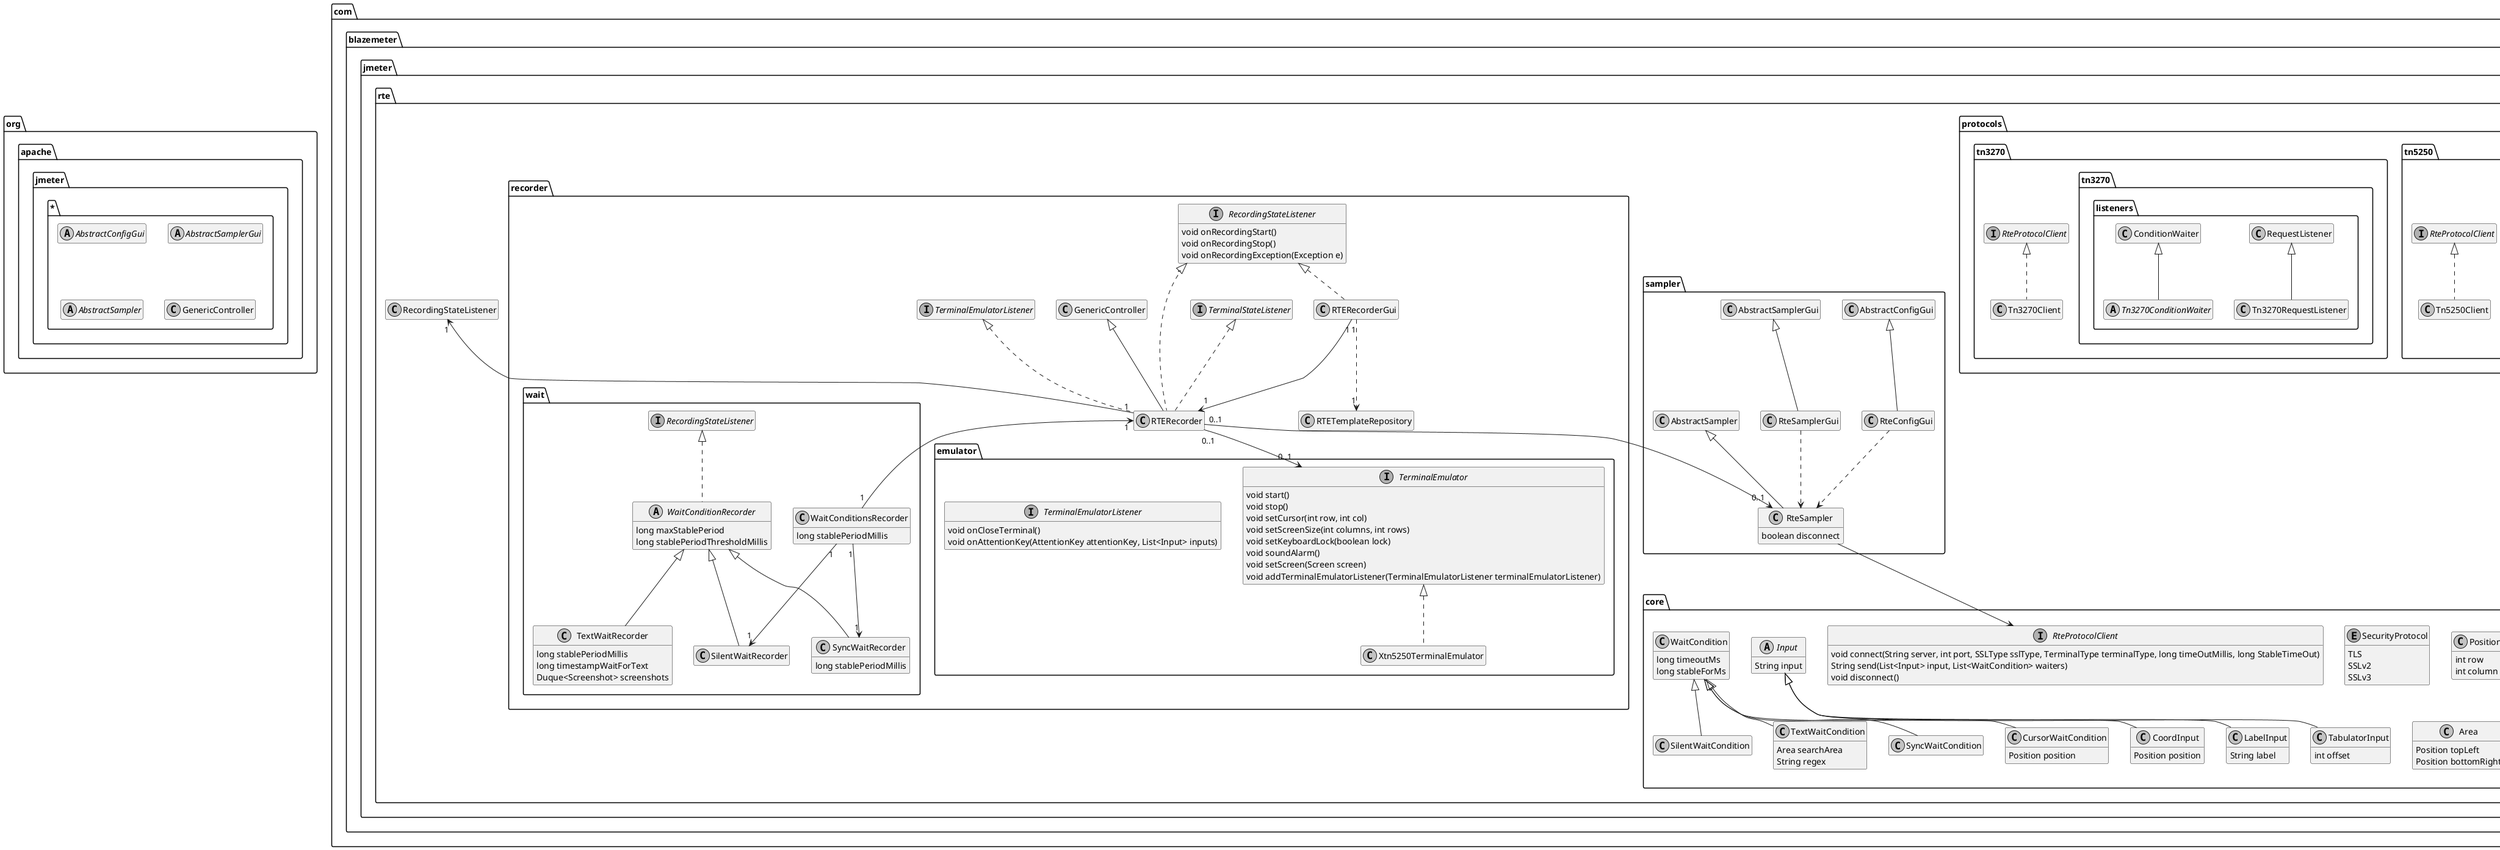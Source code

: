 @startuml

skinparam monochrome true
hide empty members

package org.apache.jmeter.* {
     abstract class AbstractConfigGui
 
     abstract class AbstractSamplerGui
 
     abstract class AbstractSampler
     
     class GenericController
 }
             
package com.blazemeter.jmeter.rte {
    
     package sampler {
        class RteConfigGui extends AbstractConfigGui {
        }
        RteSamplerGui ..> RteSampler
    
        class RteSamplerGui extends AbstractSamplerGui {
        }
        RteConfigGui ..> RteSampler
    
        class RteSampler extends AbstractSampler {
            boolean disconnect
        }
      }
      
    package core {
        RteSampler --> RteProtocolClient
        interface RteProtocolClient {
            void connect(String server, int port, SSLType sslType, TerminalType terminalType, long timeOutMillis, long StableTimeOut)
            String send(List<Input> input, List<WaitCondition> waiters)
            void disconnect()
        }
        enum SecurityProtocol {
            TLS
            SSLv2
            SSLv3
        }

        abstract class Input{
            String input
        }
        
        class CoordInput extends Input{
            Position position
        }
        
        class LabelInput extends Input{
            String label
        }
        
        class TabulatorInput extends Input{
            int offset
        }
        
        class Position {
            int row
            int column
        }

        class Area {
            Position topLeft
            Position bottomRight
        }

        class WaitCondition {
            long timeoutMs
            long stableForMs
        }

        class SyncWaitCondition extends WaitCondition

        class CursorWaitCondition extends WaitCondition {
            Position position
        }

        class SilentWaitCondition extends WaitCondition

        class TextWaitCondition extends WaitCondition {
            Area searchArea
            String regex
        }

        package listener {
            abstract class ConditionWaiter{
            }
            abstract class RequestListener{
            }
            interface TerminalStateListener{
                void onTerminalStateChange()
            }
        }

    }
    
    package protocols {
        package tn5250 {
            package tn5250.listeners {
                class Tn5250RequestListener extends RequestListener
                
                abstract class Tn5250ConditionWaiter extends ConditionWaiter
                
            }
            
            class Tn5250Client implements RteProtocolClient {
            }
            
        }

        package tn3270 {
            package tn3270.listeners {
                class Tn3270RequestListener extends RequestListener
                abstract class Tn3270ConditionWaiter extends ConditionWaiter
            }
            
            class Tn3270Client implements RteProtocolClient {
            }
        }
        
    }

    package recorder { 
        package wait {
                    abstract class WaitConditionRecorder implements RecordingStateListener {
                    long maxStablePeriod
                    long stablePeriodThresholdMillis
                    }
                    
                    class SyncWaitRecorder extends WaitConditionRecorder{
                    long stablePeriodMillis
                    } 
                    
                    class SilentWaitRecorder extends WaitConditionRecorder
                    
                    class WaitConditionsRecorder{
                    long stablePeriodMillis
                    }
                    
                    class TextWaitRecorder extends WaitConditionRecorder{
                    long stablePeriodMillis
                    long timestampWaitForText
                    Duque<Screenshot> screenshots
                    
                    }
                    WaitConditionsRecorder "1" --> "1" SyncWaitRecorder 
                    WaitConditionsRecorder "1" --> "1" SilentWaitRecorder 
                     
                    } 
                    
        package emulator {
           class Xtn5250TerminalEmulator implements TerminalEmulator
           
           interface TerminalEmulator{
           void start()
           void stop()
           void setCursor(int row, int col)
           void setScreenSize(int columns, int rows)
           void setKeyboardLock(boolean lock)
           void soundAlarm()
           void setScreen(Screen screen)
           void addTerminalEmulatorListener(TerminalEmulatorListener terminalEmulatorListener)
           }
           
           interface TerminalEmulatorListener{
           void onCloseTerminal()
           void onAttentionKey(AttentionKey attentionKey, List<Input> inputs)
           }
  
          }
       
       interface RecordingStateListener{
           void onRecordingStart()
           void onRecordingStop()
           void onRecordingException(Exception e)
           }
           
           class RTERecorder extends GenericController implements TerminalEmulatorListener, RecordingStateListener, TerminalStateListener
                   
           class RTERecorderGui implements RecordingStateListener
           
           class RTETemplateRepository
    }
 
       RecordingStateListener "1" <-- "1" RTERecorder
       RTERecorderGui "1" ..> "1" RTETemplateRepository 
       RTERecorderGui "1" --> "1" RTERecorder
       RTERecorder "0..1" --> "0..1" RteSampler
       RTERecorder "0..1" --> "0..1" TerminalEmulator
       RTERecorder "1" <-- "1" WaitConditionsRecorder
      
@enduml